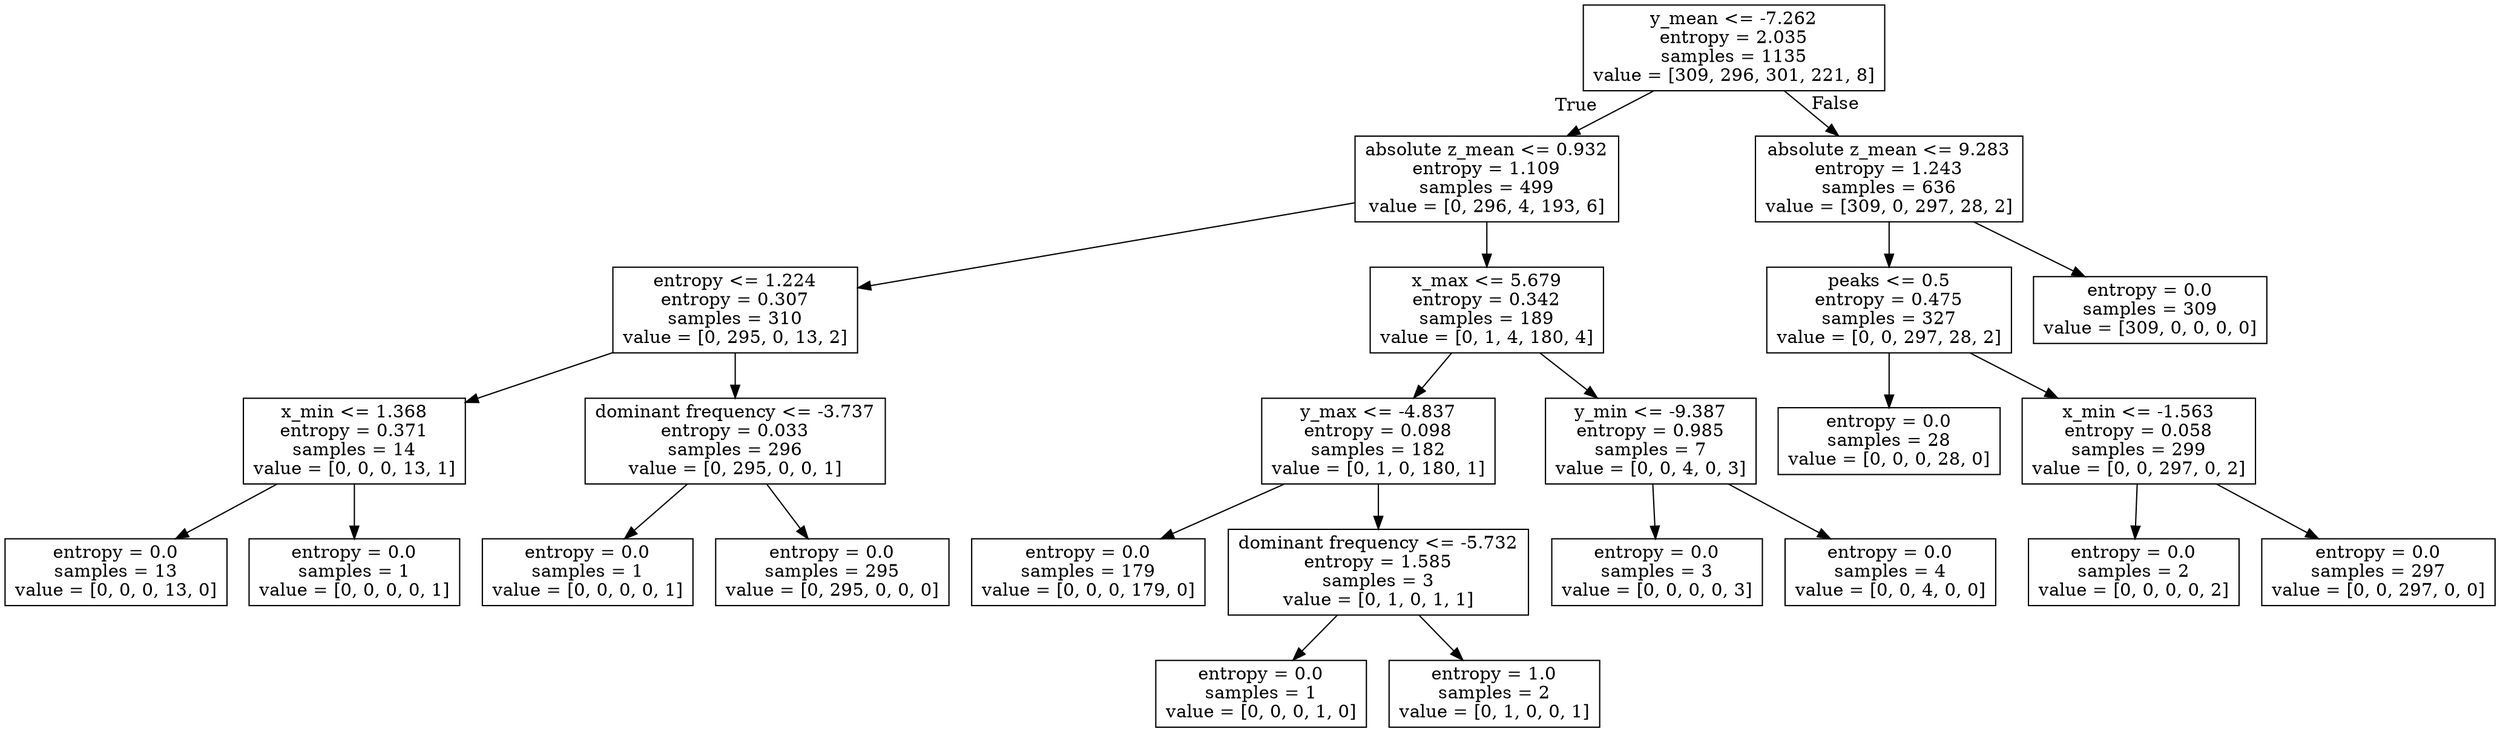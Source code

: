digraph Tree {
node [shape=box] ;
0 [label="y_mean <= -7.262\nentropy = 2.035\nsamples = 1135\nvalue = [309, 296, 301, 221, 8]"] ;
1 [label="absolute z_mean <= 0.932\nentropy = 1.109\nsamples = 499\nvalue = [0, 296, 4, 193, 6]"] ;
0 -> 1 [labeldistance=2.5, labelangle=45, headlabel="True"] ;
2 [label="entropy <= 1.224\nentropy = 0.307\nsamples = 310\nvalue = [0, 295, 0, 13, 2]"] ;
1 -> 2 ;
3 [label="x_min <= 1.368\nentropy = 0.371\nsamples = 14\nvalue = [0, 0, 0, 13, 1]"] ;
2 -> 3 ;
4 [label="entropy = 0.0\nsamples = 13\nvalue = [0, 0, 0, 13, 0]"] ;
3 -> 4 ;
5 [label="entropy = 0.0\nsamples = 1\nvalue = [0, 0, 0, 0, 1]"] ;
3 -> 5 ;
6 [label="dominant frequency <= -3.737\nentropy = 0.033\nsamples = 296\nvalue = [0, 295, 0, 0, 1]"] ;
2 -> 6 ;
7 [label="entropy = 0.0\nsamples = 1\nvalue = [0, 0, 0, 0, 1]"] ;
6 -> 7 ;
8 [label="entropy = 0.0\nsamples = 295\nvalue = [0, 295, 0, 0, 0]"] ;
6 -> 8 ;
9 [label="x_max <= 5.679\nentropy = 0.342\nsamples = 189\nvalue = [0, 1, 4, 180, 4]"] ;
1 -> 9 ;
10 [label="y_max <= -4.837\nentropy = 0.098\nsamples = 182\nvalue = [0, 1, 0, 180, 1]"] ;
9 -> 10 ;
11 [label="entropy = 0.0\nsamples = 179\nvalue = [0, 0, 0, 179, 0]"] ;
10 -> 11 ;
12 [label="dominant frequency <= -5.732\nentropy = 1.585\nsamples = 3\nvalue = [0, 1, 0, 1, 1]"] ;
10 -> 12 ;
13 [label="entropy = 0.0\nsamples = 1\nvalue = [0, 0, 0, 1, 0]"] ;
12 -> 13 ;
14 [label="entropy = 1.0\nsamples = 2\nvalue = [0, 1, 0, 0, 1]"] ;
12 -> 14 ;
15 [label="y_min <= -9.387\nentropy = 0.985\nsamples = 7\nvalue = [0, 0, 4, 0, 3]"] ;
9 -> 15 ;
16 [label="entropy = 0.0\nsamples = 3\nvalue = [0, 0, 0, 0, 3]"] ;
15 -> 16 ;
17 [label="entropy = 0.0\nsamples = 4\nvalue = [0, 0, 4, 0, 0]"] ;
15 -> 17 ;
18 [label="absolute z_mean <= 9.283\nentropy = 1.243\nsamples = 636\nvalue = [309, 0, 297, 28, 2]"] ;
0 -> 18 [labeldistance=2.5, labelangle=-45, headlabel="False"] ;
19 [label="peaks <= 0.5\nentropy = 0.475\nsamples = 327\nvalue = [0, 0, 297, 28, 2]"] ;
18 -> 19 ;
20 [label="entropy = 0.0\nsamples = 28\nvalue = [0, 0, 0, 28, 0]"] ;
19 -> 20 ;
21 [label="x_min <= -1.563\nentropy = 0.058\nsamples = 299\nvalue = [0, 0, 297, 0, 2]"] ;
19 -> 21 ;
22 [label="entropy = 0.0\nsamples = 2\nvalue = [0, 0, 0, 0, 2]"] ;
21 -> 22 ;
23 [label="entropy = 0.0\nsamples = 297\nvalue = [0, 0, 297, 0, 0]"] ;
21 -> 23 ;
24 [label="entropy = 0.0\nsamples = 309\nvalue = [309, 0, 0, 0, 0]"] ;
18 -> 24 ;
}